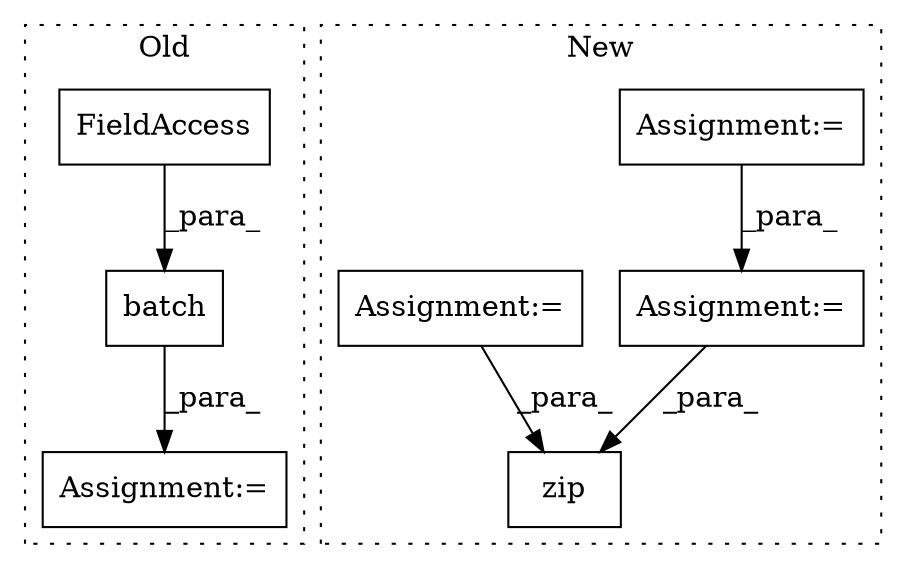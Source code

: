 digraph G {
subgraph cluster0 {
1 [label="batch" a="32" s="2556,2577" l="6,1" shape="box"];
3 [label="Assignment:=" a="7" s="2502" l="1" shape="box"];
7 [label="FieldAccess" a="22" s="2562" l="15" shape="box"];
label = "Old";
style="dotted";
}
subgraph cluster1 {
2 [label="zip" a="32" s="3746,3770" l="4,1" shape="box"];
4 [label="Assignment:=" a="7" s="2805" l="1" shape="box"];
5 [label="Assignment:=" a="7" s="3590" l="1" shape="box"];
6 [label="Assignment:=" a="7" s="3348" l="1" shape="box"];
label = "New";
style="dotted";
}
1 -> 3 [label="_para_"];
4 -> 5 [label="_para_"];
5 -> 2 [label="_para_"];
6 -> 2 [label="_para_"];
7 -> 1 [label="_para_"];
}